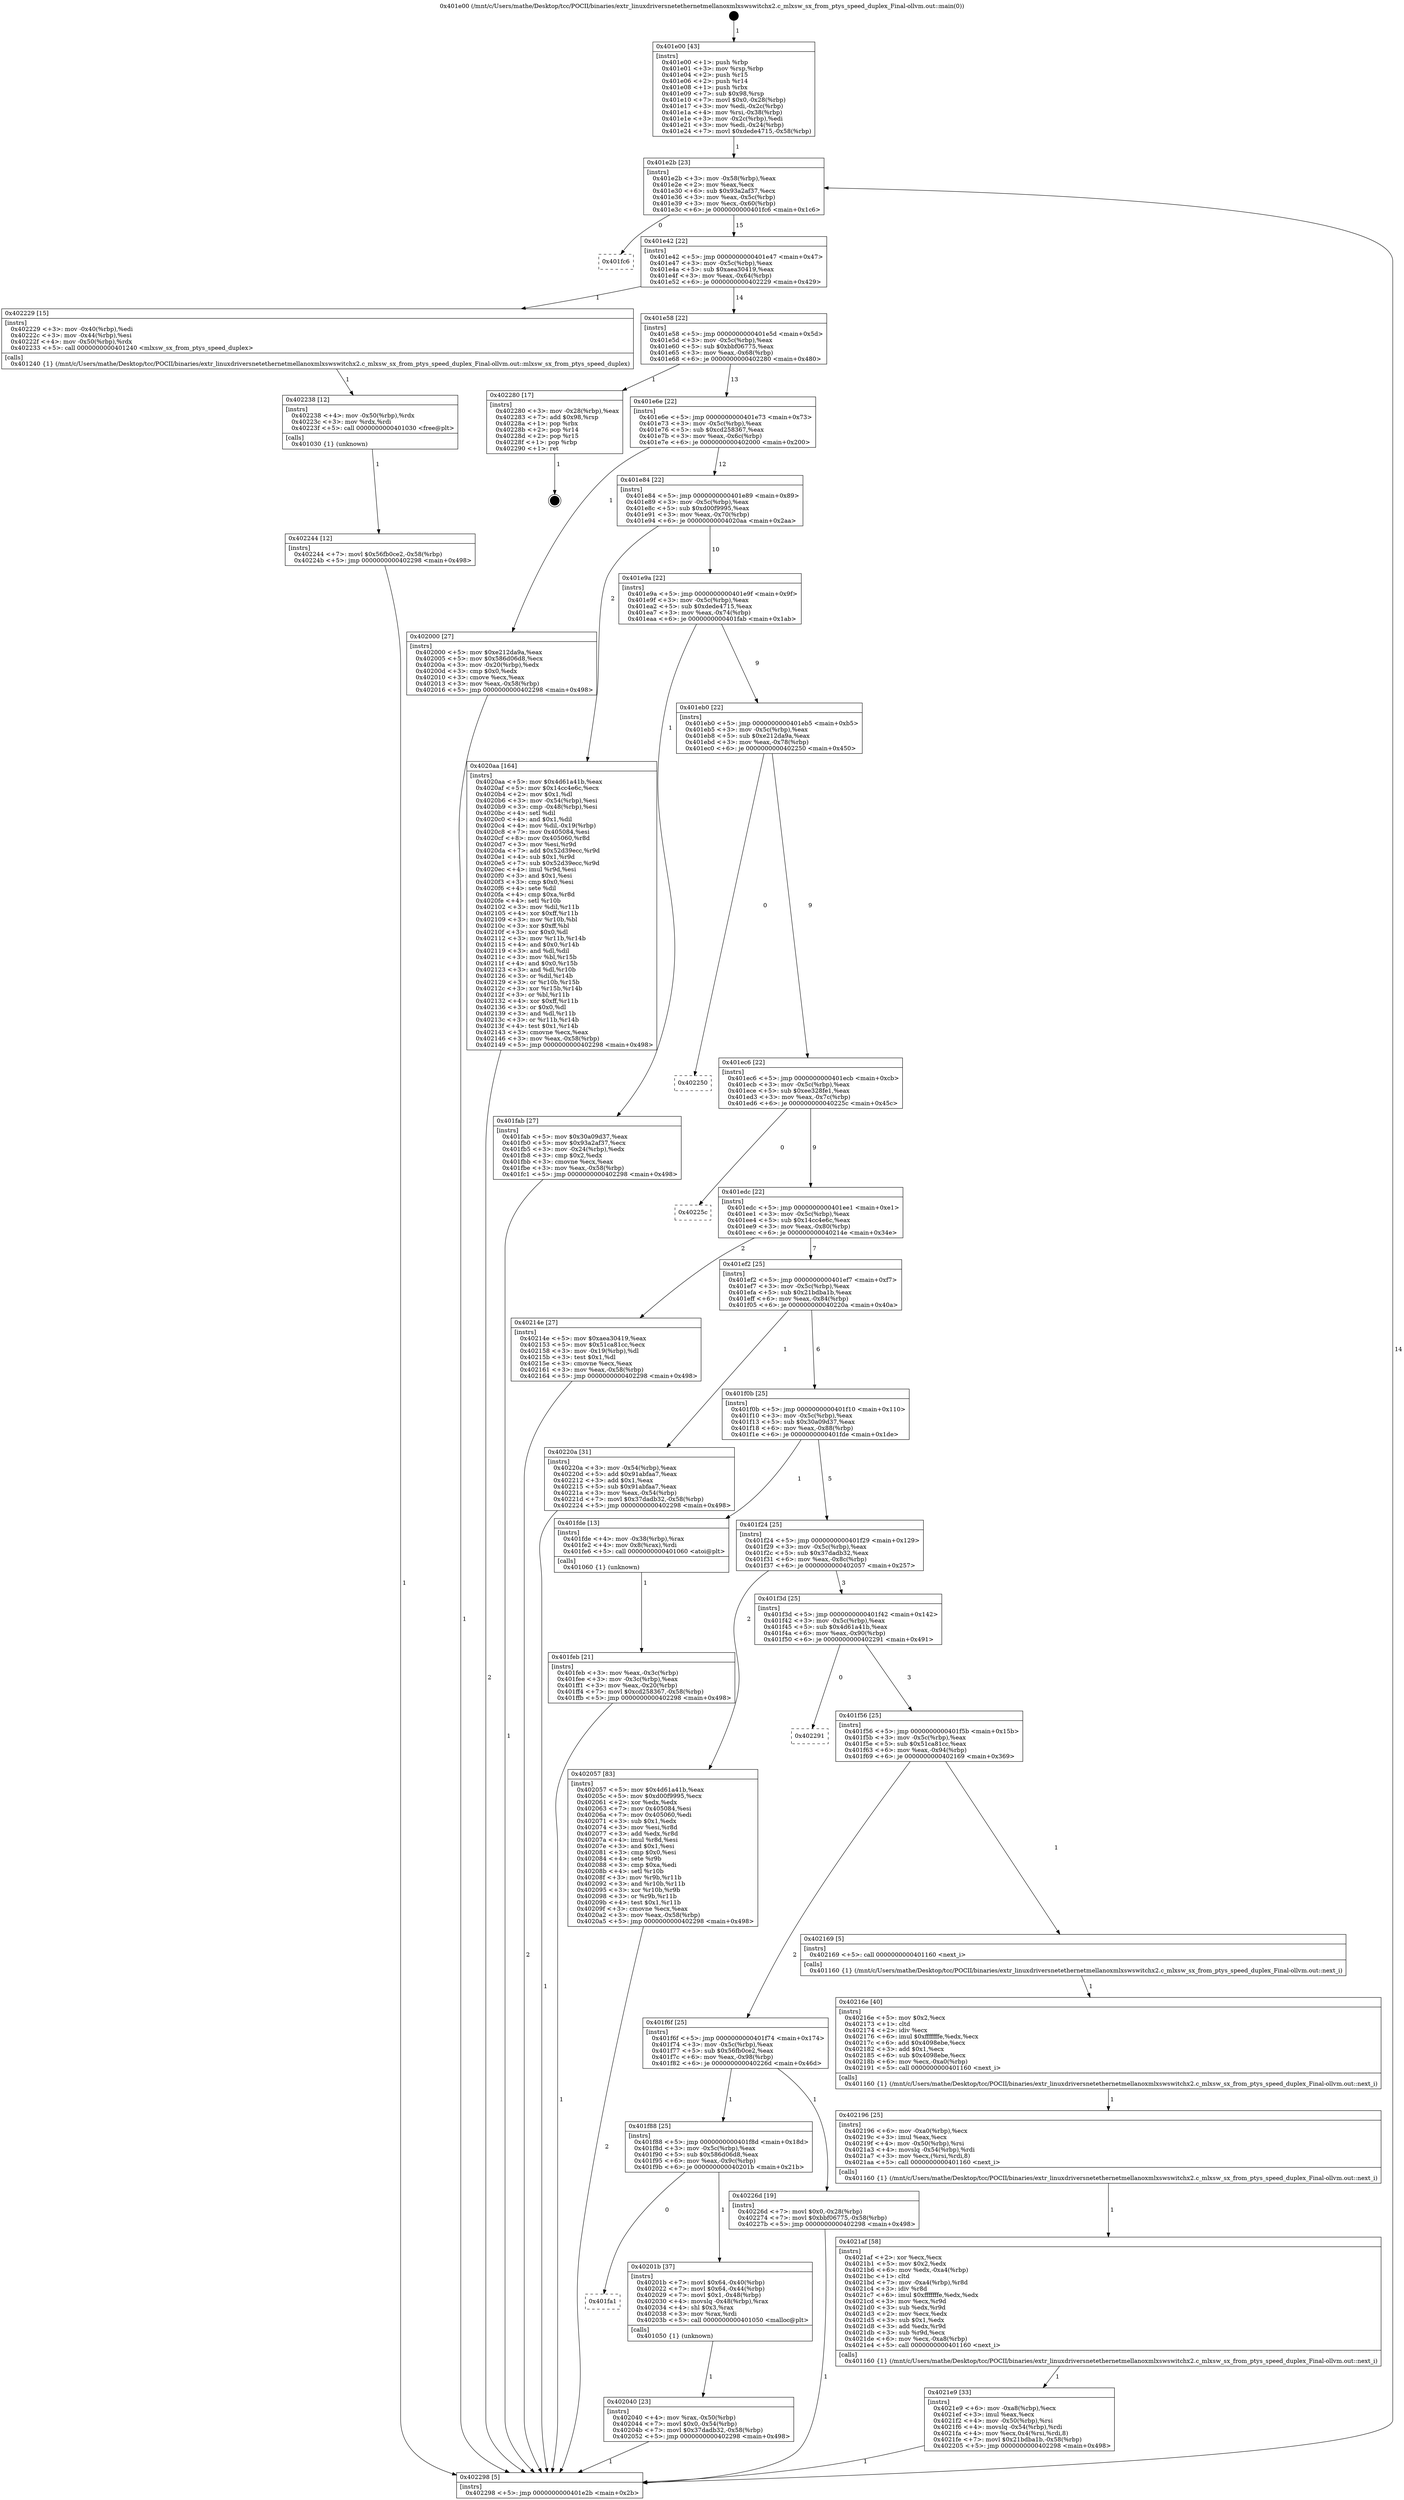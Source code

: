 digraph "0x401e00" {
  label = "0x401e00 (/mnt/c/Users/mathe/Desktop/tcc/POCII/binaries/extr_linuxdriversnetethernetmellanoxmlxswswitchx2.c_mlxsw_sx_from_ptys_speed_duplex_Final-ollvm.out::main(0))"
  labelloc = "t"
  node[shape=record]

  Entry [label="",width=0.3,height=0.3,shape=circle,fillcolor=black,style=filled]
  "0x401e2b" [label="{
     0x401e2b [23]\l
     | [instrs]\l
     &nbsp;&nbsp;0x401e2b \<+3\>: mov -0x58(%rbp),%eax\l
     &nbsp;&nbsp;0x401e2e \<+2\>: mov %eax,%ecx\l
     &nbsp;&nbsp;0x401e30 \<+6\>: sub $0x93a2af37,%ecx\l
     &nbsp;&nbsp;0x401e36 \<+3\>: mov %eax,-0x5c(%rbp)\l
     &nbsp;&nbsp;0x401e39 \<+3\>: mov %ecx,-0x60(%rbp)\l
     &nbsp;&nbsp;0x401e3c \<+6\>: je 0000000000401fc6 \<main+0x1c6\>\l
  }"]
  "0x401fc6" [label="{
     0x401fc6\l
  }", style=dashed]
  "0x401e42" [label="{
     0x401e42 [22]\l
     | [instrs]\l
     &nbsp;&nbsp;0x401e42 \<+5\>: jmp 0000000000401e47 \<main+0x47\>\l
     &nbsp;&nbsp;0x401e47 \<+3\>: mov -0x5c(%rbp),%eax\l
     &nbsp;&nbsp;0x401e4a \<+5\>: sub $0xaea30419,%eax\l
     &nbsp;&nbsp;0x401e4f \<+3\>: mov %eax,-0x64(%rbp)\l
     &nbsp;&nbsp;0x401e52 \<+6\>: je 0000000000402229 \<main+0x429\>\l
  }"]
  Exit [label="",width=0.3,height=0.3,shape=circle,fillcolor=black,style=filled,peripheries=2]
  "0x402229" [label="{
     0x402229 [15]\l
     | [instrs]\l
     &nbsp;&nbsp;0x402229 \<+3\>: mov -0x40(%rbp),%edi\l
     &nbsp;&nbsp;0x40222c \<+3\>: mov -0x44(%rbp),%esi\l
     &nbsp;&nbsp;0x40222f \<+4\>: mov -0x50(%rbp),%rdx\l
     &nbsp;&nbsp;0x402233 \<+5\>: call 0000000000401240 \<mlxsw_sx_from_ptys_speed_duplex\>\l
     | [calls]\l
     &nbsp;&nbsp;0x401240 \{1\} (/mnt/c/Users/mathe/Desktop/tcc/POCII/binaries/extr_linuxdriversnetethernetmellanoxmlxswswitchx2.c_mlxsw_sx_from_ptys_speed_duplex_Final-ollvm.out::mlxsw_sx_from_ptys_speed_duplex)\l
  }"]
  "0x401e58" [label="{
     0x401e58 [22]\l
     | [instrs]\l
     &nbsp;&nbsp;0x401e58 \<+5\>: jmp 0000000000401e5d \<main+0x5d\>\l
     &nbsp;&nbsp;0x401e5d \<+3\>: mov -0x5c(%rbp),%eax\l
     &nbsp;&nbsp;0x401e60 \<+5\>: sub $0xbbf06775,%eax\l
     &nbsp;&nbsp;0x401e65 \<+3\>: mov %eax,-0x68(%rbp)\l
     &nbsp;&nbsp;0x401e68 \<+6\>: je 0000000000402280 \<main+0x480\>\l
  }"]
  "0x402244" [label="{
     0x402244 [12]\l
     | [instrs]\l
     &nbsp;&nbsp;0x402244 \<+7\>: movl $0x56fb0ce2,-0x58(%rbp)\l
     &nbsp;&nbsp;0x40224b \<+5\>: jmp 0000000000402298 \<main+0x498\>\l
  }"]
  "0x402280" [label="{
     0x402280 [17]\l
     | [instrs]\l
     &nbsp;&nbsp;0x402280 \<+3\>: mov -0x28(%rbp),%eax\l
     &nbsp;&nbsp;0x402283 \<+7\>: add $0x98,%rsp\l
     &nbsp;&nbsp;0x40228a \<+1\>: pop %rbx\l
     &nbsp;&nbsp;0x40228b \<+2\>: pop %r14\l
     &nbsp;&nbsp;0x40228d \<+2\>: pop %r15\l
     &nbsp;&nbsp;0x40228f \<+1\>: pop %rbp\l
     &nbsp;&nbsp;0x402290 \<+1\>: ret\l
  }"]
  "0x401e6e" [label="{
     0x401e6e [22]\l
     | [instrs]\l
     &nbsp;&nbsp;0x401e6e \<+5\>: jmp 0000000000401e73 \<main+0x73\>\l
     &nbsp;&nbsp;0x401e73 \<+3\>: mov -0x5c(%rbp),%eax\l
     &nbsp;&nbsp;0x401e76 \<+5\>: sub $0xcd258367,%eax\l
     &nbsp;&nbsp;0x401e7b \<+3\>: mov %eax,-0x6c(%rbp)\l
     &nbsp;&nbsp;0x401e7e \<+6\>: je 0000000000402000 \<main+0x200\>\l
  }"]
  "0x402238" [label="{
     0x402238 [12]\l
     | [instrs]\l
     &nbsp;&nbsp;0x402238 \<+4\>: mov -0x50(%rbp),%rdx\l
     &nbsp;&nbsp;0x40223c \<+3\>: mov %rdx,%rdi\l
     &nbsp;&nbsp;0x40223f \<+5\>: call 0000000000401030 \<free@plt\>\l
     | [calls]\l
     &nbsp;&nbsp;0x401030 \{1\} (unknown)\l
  }"]
  "0x402000" [label="{
     0x402000 [27]\l
     | [instrs]\l
     &nbsp;&nbsp;0x402000 \<+5\>: mov $0xe212da9a,%eax\l
     &nbsp;&nbsp;0x402005 \<+5\>: mov $0x586d06d8,%ecx\l
     &nbsp;&nbsp;0x40200a \<+3\>: mov -0x20(%rbp),%edx\l
     &nbsp;&nbsp;0x40200d \<+3\>: cmp $0x0,%edx\l
     &nbsp;&nbsp;0x402010 \<+3\>: cmove %ecx,%eax\l
     &nbsp;&nbsp;0x402013 \<+3\>: mov %eax,-0x58(%rbp)\l
     &nbsp;&nbsp;0x402016 \<+5\>: jmp 0000000000402298 \<main+0x498\>\l
  }"]
  "0x401e84" [label="{
     0x401e84 [22]\l
     | [instrs]\l
     &nbsp;&nbsp;0x401e84 \<+5\>: jmp 0000000000401e89 \<main+0x89\>\l
     &nbsp;&nbsp;0x401e89 \<+3\>: mov -0x5c(%rbp),%eax\l
     &nbsp;&nbsp;0x401e8c \<+5\>: sub $0xd00f9995,%eax\l
     &nbsp;&nbsp;0x401e91 \<+3\>: mov %eax,-0x70(%rbp)\l
     &nbsp;&nbsp;0x401e94 \<+6\>: je 00000000004020aa \<main+0x2aa\>\l
  }"]
  "0x4021e9" [label="{
     0x4021e9 [33]\l
     | [instrs]\l
     &nbsp;&nbsp;0x4021e9 \<+6\>: mov -0xa8(%rbp),%ecx\l
     &nbsp;&nbsp;0x4021ef \<+3\>: imul %eax,%ecx\l
     &nbsp;&nbsp;0x4021f2 \<+4\>: mov -0x50(%rbp),%rsi\l
     &nbsp;&nbsp;0x4021f6 \<+4\>: movslq -0x54(%rbp),%rdi\l
     &nbsp;&nbsp;0x4021fa \<+4\>: mov %ecx,0x4(%rsi,%rdi,8)\l
     &nbsp;&nbsp;0x4021fe \<+7\>: movl $0x21bdba1b,-0x58(%rbp)\l
     &nbsp;&nbsp;0x402205 \<+5\>: jmp 0000000000402298 \<main+0x498\>\l
  }"]
  "0x4020aa" [label="{
     0x4020aa [164]\l
     | [instrs]\l
     &nbsp;&nbsp;0x4020aa \<+5\>: mov $0x4d61a41b,%eax\l
     &nbsp;&nbsp;0x4020af \<+5\>: mov $0x14cc4e6c,%ecx\l
     &nbsp;&nbsp;0x4020b4 \<+2\>: mov $0x1,%dl\l
     &nbsp;&nbsp;0x4020b6 \<+3\>: mov -0x54(%rbp),%esi\l
     &nbsp;&nbsp;0x4020b9 \<+3\>: cmp -0x48(%rbp),%esi\l
     &nbsp;&nbsp;0x4020bc \<+4\>: setl %dil\l
     &nbsp;&nbsp;0x4020c0 \<+4\>: and $0x1,%dil\l
     &nbsp;&nbsp;0x4020c4 \<+4\>: mov %dil,-0x19(%rbp)\l
     &nbsp;&nbsp;0x4020c8 \<+7\>: mov 0x405084,%esi\l
     &nbsp;&nbsp;0x4020cf \<+8\>: mov 0x405060,%r8d\l
     &nbsp;&nbsp;0x4020d7 \<+3\>: mov %esi,%r9d\l
     &nbsp;&nbsp;0x4020da \<+7\>: add $0x52d39ecc,%r9d\l
     &nbsp;&nbsp;0x4020e1 \<+4\>: sub $0x1,%r9d\l
     &nbsp;&nbsp;0x4020e5 \<+7\>: sub $0x52d39ecc,%r9d\l
     &nbsp;&nbsp;0x4020ec \<+4\>: imul %r9d,%esi\l
     &nbsp;&nbsp;0x4020f0 \<+3\>: and $0x1,%esi\l
     &nbsp;&nbsp;0x4020f3 \<+3\>: cmp $0x0,%esi\l
     &nbsp;&nbsp;0x4020f6 \<+4\>: sete %dil\l
     &nbsp;&nbsp;0x4020fa \<+4\>: cmp $0xa,%r8d\l
     &nbsp;&nbsp;0x4020fe \<+4\>: setl %r10b\l
     &nbsp;&nbsp;0x402102 \<+3\>: mov %dil,%r11b\l
     &nbsp;&nbsp;0x402105 \<+4\>: xor $0xff,%r11b\l
     &nbsp;&nbsp;0x402109 \<+3\>: mov %r10b,%bl\l
     &nbsp;&nbsp;0x40210c \<+3\>: xor $0xff,%bl\l
     &nbsp;&nbsp;0x40210f \<+3\>: xor $0x0,%dl\l
     &nbsp;&nbsp;0x402112 \<+3\>: mov %r11b,%r14b\l
     &nbsp;&nbsp;0x402115 \<+4\>: and $0x0,%r14b\l
     &nbsp;&nbsp;0x402119 \<+3\>: and %dl,%dil\l
     &nbsp;&nbsp;0x40211c \<+3\>: mov %bl,%r15b\l
     &nbsp;&nbsp;0x40211f \<+4\>: and $0x0,%r15b\l
     &nbsp;&nbsp;0x402123 \<+3\>: and %dl,%r10b\l
     &nbsp;&nbsp;0x402126 \<+3\>: or %dil,%r14b\l
     &nbsp;&nbsp;0x402129 \<+3\>: or %r10b,%r15b\l
     &nbsp;&nbsp;0x40212c \<+3\>: xor %r15b,%r14b\l
     &nbsp;&nbsp;0x40212f \<+3\>: or %bl,%r11b\l
     &nbsp;&nbsp;0x402132 \<+4\>: xor $0xff,%r11b\l
     &nbsp;&nbsp;0x402136 \<+3\>: or $0x0,%dl\l
     &nbsp;&nbsp;0x402139 \<+3\>: and %dl,%r11b\l
     &nbsp;&nbsp;0x40213c \<+3\>: or %r11b,%r14b\l
     &nbsp;&nbsp;0x40213f \<+4\>: test $0x1,%r14b\l
     &nbsp;&nbsp;0x402143 \<+3\>: cmovne %ecx,%eax\l
     &nbsp;&nbsp;0x402146 \<+3\>: mov %eax,-0x58(%rbp)\l
     &nbsp;&nbsp;0x402149 \<+5\>: jmp 0000000000402298 \<main+0x498\>\l
  }"]
  "0x401e9a" [label="{
     0x401e9a [22]\l
     | [instrs]\l
     &nbsp;&nbsp;0x401e9a \<+5\>: jmp 0000000000401e9f \<main+0x9f\>\l
     &nbsp;&nbsp;0x401e9f \<+3\>: mov -0x5c(%rbp),%eax\l
     &nbsp;&nbsp;0x401ea2 \<+5\>: sub $0xdede4715,%eax\l
     &nbsp;&nbsp;0x401ea7 \<+3\>: mov %eax,-0x74(%rbp)\l
     &nbsp;&nbsp;0x401eaa \<+6\>: je 0000000000401fab \<main+0x1ab\>\l
  }"]
  "0x4021af" [label="{
     0x4021af [58]\l
     | [instrs]\l
     &nbsp;&nbsp;0x4021af \<+2\>: xor %ecx,%ecx\l
     &nbsp;&nbsp;0x4021b1 \<+5\>: mov $0x2,%edx\l
     &nbsp;&nbsp;0x4021b6 \<+6\>: mov %edx,-0xa4(%rbp)\l
     &nbsp;&nbsp;0x4021bc \<+1\>: cltd\l
     &nbsp;&nbsp;0x4021bd \<+7\>: mov -0xa4(%rbp),%r8d\l
     &nbsp;&nbsp;0x4021c4 \<+3\>: idiv %r8d\l
     &nbsp;&nbsp;0x4021c7 \<+6\>: imul $0xfffffffe,%edx,%edx\l
     &nbsp;&nbsp;0x4021cd \<+3\>: mov %ecx,%r9d\l
     &nbsp;&nbsp;0x4021d0 \<+3\>: sub %edx,%r9d\l
     &nbsp;&nbsp;0x4021d3 \<+2\>: mov %ecx,%edx\l
     &nbsp;&nbsp;0x4021d5 \<+3\>: sub $0x1,%edx\l
     &nbsp;&nbsp;0x4021d8 \<+3\>: add %edx,%r9d\l
     &nbsp;&nbsp;0x4021db \<+3\>: sub %r9d,%ecx\l
     &nbsp;&nbsp;0x4021de \<+6\>: mov %ecx,-0xa8(%rbp)\l
     &nbsp;&nbsp;0x4021e4 \<+5\>: call 0000000000401160 \<next_i\>\l
     | [calls]\l
     &nbsp;&nbsp;0x401160 \{1\} (/mnt/c/Users/mathe/Desktop/tcc/POCII/binaries/extr_linuxdriversnetethernetmellanoxmlxswswitchx2.c_mlxsw_sx_from_ptys_speed_duplex_Final-ollvm.out::next_i)\l
  }"]
  "0x401fab" [label="{
     0x401fab [27]\l
     | [instrs]\l
     &nbsp;&nbsp;0x401fab \<+5\>: mov $0x30a09d37,%eax\l
     &nbsp;&nbsp;0x401fb0 \<+5\>: mov $0x93a2af37,%ecx\l
     &nbsp;&nbsp;0x401fb5 \<+3\>: mov -0x24(%rbp),%edx\l
     &nbsp;&nbsp;0x401fb8 \<+3\>: cmp $0x2,%edx\l
     &nbsp;&nbsp;0x401fbb \<+3\>: cmovne %ecx,%eax\l
     &nbsp;&nbsp;0x401fbe \<+3\>: mov %eax,-0x58(%rbp)\l
     &nbsp;&nbsp;0x401fc1 \<+5\>: jmp 0000000000402298 \<main+0x498\>\l
  }"]
  "0x401eb0" [label="{
     0x401eb0 [22]\l
     | [instrs]\l
     &nbsp;&nbsp;0x401eb0 \<+5\>: jmp 0000000000401eb5 \<main+0xb5\>\l
     &nbsp;&nbsp;0x401eb5 \<+3\>: mov -0x5c(%rbp),%eax\l
     &nbsp;&nbsp;0x401eb8 \<+5\>: sub $0xe212da9a,%eax\l
     &nbsp;&nbsp;0x401ebd \<+3\>: mov %eax,-0x78(%rbp)\l
     &nbsp;&nbsp;0x401ec0 \<+6\>: je 0000000000402250 \<main+0x450\>\l
  }"]
  "0x402298" [label="{
     0x402298 [5]\l
     | [instrs]\l
     &nbsp;&nbsp;0x402298 \<+5\>: jmp 0000000000401e2b \<main+0x2b\>\l
  }"]
  "0x401e00" [label="{
     0x401e00 [43]\l
     | [instrs]\l
     &nbsp;&nbsp;0x401e00 \<+1\>: push %rbp\l
     &nbsp;&nbsp;0x401e01 \<+3\>: mov %rsp,%rbp\l
     &nbsp;&nbsp;0x401e04 \<+2\>: push %r15\l
     &nbsp;&nbsp;0x401e06 \<+2\>: push %r14\l
     &nbsp;&nbsp;0x401e08 \<+1\>: push %rbx\l
     &nbsp;&nbsp;0x401e09 \<+7\>: sub $0x98,%rsp\l
     &nbsp;&nbsp;0x401e10 \<+7\>: movl $0x0,-0x28(%rbp)\l
     &nbsp;&nbsp;0x401e17 \<+3\>: mov %edi,-0x2c(%rbp)\l
     &nbsp;&nbsp;0x401e1a \<+4\>: mov %rsi,-0x38(%rbp)\l
     &nbsp;&nbsp;0x401e1e \<+3\>: mov -0x2c(%rbp),%edi\l
     &nbsp;&nbsp;0x401e21 \<+3\>: mov %edi,-0x24(%rbp)\l
     &nbsp;&nbsp;0x401e24 \<+7\>: movl $0xdede4715,-0x58(%rbp)\l
  }"]
  "0x402196" [label="{
     0x402196 [25]\l
     | [instrs]\l
     &nbsp;&nbsp;0x402196 \<+6\>: mov -0xa0(%rbp),%ecx\l
     &nbsp;&nbsp;0x40219c \<+3\>: imul %eax,%ecx\l
     &nbsp;&nbsp;0x40219f \<+4\>: mov -0x50(%rbp),%rsi\l
     &nbsp;&nbsp;0x4021a3 \<+4\>: movslq -0x54(%rbp),%rdi\l
     &nbsp;&nbsp;0x4021a7 \<+3\>: mov %ecx,(%rsi,%rdi,8)\l
     &nbsp;&nbsp;0x4021aa \<+5\>: call 0000000000401160 \<next_i\>\l
     | [calls]\l
     &nbsp;&nbsp;0x401160 \{1\} (/mnt/c/Users/mathe/Desktop/tcc/POCII/binaries/extr_linuxdriversnetethernetmellanoxmlxswswitchx2.c_mlxsw_sx_from_ptys_speed_duplex_Final-ollvm.out::next_i)\l
  }"]
  "0x402250" [label="{
     0x402250\l
  }", style=dashed]
  "0x401ec6" [label="{
     0x401ec6 [22]\l
     | [instrs]\l
     &nbsp;&nbsp;0x401ec6 \<+5\>: jmp 0000000000401ecb \<main+0xcb\>\l
     &nbsp;&nbsp;0x401ecb \<+3\>: mov -0x5c(%rbp),%eax\l
     &nbsp;&nbsp;0x401ece \<+5\>: sub $0xee328fe1,%eax\l
     &nbsp;&nbsp;0x401ed3 \<+3\>: mov %eax,-0x7c(%rbp)\l
     &nbsp;&nbsp;0x401ed6 \<+6\>: je 000000000040225c \<main+0x45c\>\l
  }"]
  "0x40216e" [label="{
     0x40216e [40]\l
     | [instrs]\l
     &nbsp;&nbsp;0x40216e \<+5\>: mov $0x2,%ecx\l
     &nbsp;&nbsp;0x402173 \<+1\>: cltd\l
     &nbsp;&nbsp;0x402174 \<+2\>: idiv %ecx\l
     &nbsp;&nbsp;0x402176 \<+6\>: imul $0xfffffffe,%edx,%ecx\l
     &nbsp;&nbsp;0x40217c \<+6\>: add $0x4098ebe,%ecx\l
     &nbsp;&nbsp;0x402182 \<+3\>: add $0x1,%ecx\l
     &nbsp;&nbsp;0x402185 \<+6\>: sub $0x4098ebe,%ecx\l
     &nbsp;&nbsp;0x40218b \<+6\>: mov %ecx,-0xa0(%rbp)\l
     &nbsp;&nbsp;0x402191 \<+5\>: call 0000000000401160 \<next_i\>\l
     | [calls]\l
     &nbsp;&nbsp;0x401160 \{1\} (/mnt/c/Users/mathe/Desktop/tcc/POCII/binaries/extr_linuxdriversnetethernetmellanoxmlxswswitchx2.c_mlxsw_sx_from_ptys_speed_duplex_Final-ollvm.out::next_i)\l
  }"]
  "0x40225c" [label="{
     0x40225c\l
  }", style=dashed]
  "0x401edc" [label="{
     0x401edc [22]\l
     | [instrs]\l
     &nbsp;&nbsp;0x401edc \<+5\>: jmp 0000000000401ee1 \<main+0xe1\>\l
     &nbsp;&nbsp;0x401ee1 \<+3\>: mov -0x5c(%rbp),%eax\l
     &nbsp;&nbsp;0x401ee4 \<+5\>: sub $0x14cc4e6c,%eax\l
     &nbsp;&nbsp;0x401ee9 \<+3\>: mov %eax,-0x80(%rbp)\l
     &nbsp;&nbsp;0x401eec \<+6\>: je 000000000040214e \<main+0x34e\>\l
  }"]
  "0x402040" [label="{
     0x402040 [23]\l
     | [instrs]\l
     &nbsp;&nbsp;0x402040 \<+4\>: mov %rax,-0x50(%rbp)\l
     &nbsp;&nbsp;0x402044 \<+7\>: movl $0x0,-0x54(%rbp)\l
     &nbsp;&nbsp;0x40204b \<+7\>: movl $0x37dadb32,-0x58(%rbp)\l
     &nbsp;&nbsp;0x402052 \<+5\>: jmp 0000000000402298 \<main+0x498\>\l
  }"]
  "0x40214e" [label="{
     0x40214e [27]\l
     | [instrs]\l
     &nbsp;&nbsp;0x40214e \<+5\>: mov $0xaea30419,%eax\l
     &nbsp;&nbsp;0x402153 \<+5\>: mov $0x51ca81cc,%ecx\l
     &nbsp;&nbsp;0x402158 \<+3\>: mov -0x19(%rbp),%dl\l
     &nbsp;&nbsp;0x40215b \<+3\>: test $0x1,%dl\l
     &nbsp;&nbsp;0x40215e \<+3\>: cmovne %ecx,%eax\l
     &nbsp;&nbsp;0x402161 \<+3\>: mov %eax,-0x58(%rbp)\l
     &nbsp;&nbsp;0x402164 \<+5\>: jmp 0000000000402298 \<main+0x498\>\l
  }"]
  "0x401ef2" [label="{
     0x401ef2 [25]\l
     | [instrs]\l
     &nbsp;&nbsp;0x401ef2 \<+5\>: jmp 0000000000401ef7 \<main+0xf7\>\l
     &nbsp;&nbsp;0x401ef7 \<+3\>: mov -0x5c(%rbp),%eax\l
     &nbsp;&nbsp;0x401efa \<+5\>: sub $0x21bdba1b,%eax\l
     &nbsp;&nbsp;0x401eff \<+6\>: mov %eax,-0x84(%rbp)\l
     &nbsp;&nbsp;0x401f05 \<+6\>: je 000000000040220a \<main+0x40a\>\l
  }"]
  "0x401fa1" [label="{
     0x401fa1\l
  }", style=dashed]
  "0x40220a" [label="{
     0x40220a [31]\l
     | [instrs]\l
     &nbsp;&nbsp;0x40220a \<+3\>: mov -0x54(%rbp),%eax\l
     &nbsp;&nbsp;0x40220d \<+5\>: add $0x91abfaa7,%eax\l
     &nbsp;&nbsp;0x402212 \<+3\>: add $0x1,%eax\l
     &nbsp;&nbsp;0x402215 \<+5\>: sub $0x91abfaa7,%eax\l
     &nbsp;&nbsp;0x40221a \<+3\>: mov %eax,-0x54(%rbp)\l
     &nbsp;&nbsp;0x40221d \<+7\>: movl $0x37dadb32,-0x58(%rbp)\l
     &nbsp;&nbsp;0x402224 \<+5\>: jmp 0000000000402298 \<main+0x498\>\l
  }"]
  "0x401f0b" [label="{
     0x401f0b [25]\l
     | [instrs]\l
     &nbsp;&nbsp;0x401f0b \<+5\>: jmp 0000000000401f10 \<main+0x110\>\l
     &nbsp;&nbsp;0x401f10 \<+3\>: mov -0x5c(%rbp),%eax\l
     &nbsp;&nbsp;0x401f13 \<+5\>: sub $0x30a09d37,%eax\l
     &nbsp;&nbsp;0x401f18 \<+6\>: mov %eax,-0x88(%rbp)\l
     &nbsp;&nbsp;0x401f1e \<+6\>: je 0000000000401fde \<main+0x1de\>\l
  }"]
  "0x40201b" [label="{
     0x40201b [37]\l
     | [instrs]\l
     &nbsp;&nbsp;0x40201b \<+7\>: movl $0x64,-0x40(%rbp)\l
     &nbsp;&nbsp;0x402022 \<+7\>: movl $0x64,-0x44(%rbp)\l
     &nbsp;&nbsp;0x402029 \<+7\>: movl $0x1,-0x48(%rbp)\l
     &nbsp;&nbsp;0x402030 \<+4\>: movslq -0x48(%rbp),%rax\l
     &nbsp;&nbsp;0x402034 \<+4\>: shl $0x3,%rax\l
     &nbsp;&nbsp;0x402038 \<+3\>: mov %rax,%rdi\l
     &nbsp;&nbsp;0x40203b \<+5\>: call 0000000000401050 \<malloc@plt\>\l
     | [calls]\l
     &nbsp;&nbsp;0x401050 \{1\} (unknown)\l
  }"]
  "0x401fde" [label="{
     0x401fde [13]\l
     | [instrs]\l
     &nbsp;&nbsp;0x401fde \<+4\>: mov -0x38(%rbp),%rax\l
     &nbsp;&nbsp;0x401fe2 \<+4\>: mov 0x8(%rax),%rdi\l
     &nbsp;&nbsp;0x401fe6 \<+5\>: call 0000000000401060 \<atoi@plt\>\l
     | [calls]\l
     &nbsp;&nbsp;0x401060 \{1\} (unknown)\l
  }"]
  "0x401f24" [label="{
     0x401f24 [25]\l
     | [instrs]\l
     &nbsp;&nbsp;0x401f24 \<+5\>: jmp 0000000000401f29 \<main+0x129\>\l
     &nbsp;&nbsp;0x401f29 \<+3\>: mov -0x5c(%rbp),%eax\l
     &nbsp;&nbsp;0x401f2c \<+5\>: sub $0x37dadb32,%eax\l
     &nbsp;&nbsp;0x401f31 \<+6\>: mov %eax,-0x8c(%rbp)\l
     &nbsp;&nbsp;0x401f37 \<+6\>: je 0000000000402057 \<main+0x257\>\l
  }"]
  "0x401feb" [label="{
     0x401feb [21]\l
     | [instrs]\l
     &nbsp;&nbsp;0x401feb \<+3\>: mov %eax,-0x3c(%rbp)\l
     &nbsp;&nbsp;0x401fee \<+3\>: mov -0x3c(%rbp),%eax\l
     &nbsp;&nbsp;0x401ff1 \<+3\>: mov %eax,-0x20(%rbp)\l
     &nbsp;&nbsp;0x401ff4 \<+7\>: movl $0xcd258367,-0x58(%rbp)\l
     &nbsp;&nbsp;0x401ffb \<+5\>: jmp 0000000000402298 \<main+0x498\>\l
  }"]
  "0x401f88" [label="{
     0x401f88 [25]\l
     | [instrs]\l
     &nbsp;&nbsp;0x401f88 \<+5\>: jmp 0000000000401f8d \<main+0x18d\>\l
     &nbsp;&nbsp;0x401f8d \<+3\>: mov -0x5c(%rbp),%eax\l
     &nbsp;&nbsp;0x401f90 \<+5\>: sub $0x586d06d8,%eax\l
     &nbsp;&nbsp;0x401f95 \<+6\>: mov %eax,-0x9c(%rbp)\l
     &nbsp;&nbsp;0x401f9b \<+6\>: je 000000000040201b \<main+0x21b\>\l
  }"]
  "0x402057" [label="{
     0x402057 [83]\l
     | [instrs]\l
     &nbsp;&nbsp;0x402057 \<+5\>: mov $0x4d61a41b,%eax\l
     &nbsp;&nbsp;0x40205c \<+5\>: mov $0xd00f9995,%ecx\l
     &nbsp;&nbsp;0x402061 \<+2\>: xor %edx,%edx\l
     &nbsp;&nbsp;0x402063 \<+7\>: mov 0x405084,%esi\l
     &nbsp;&nbsp;0x40206a \<+7\>: mov 0x405060,%edi\l
     &nbsp;&nbsp;0x402071 \<+3\>: sub $0x1,%edx\l
     &nbsp;&nbsp;0x402074 \<+3\>: mov %esi,%r8d\l
     &nbsp;&nbsp;0x402077 \<+3\>: add %edx,%r8d\l
     &nbsp;&nbsp;0x40207a \<+4\>: imul %r8d,%esi\l
     &nbsp;&nbsp;0x40207e \<+3\>: and $0x1,%esi\l
     &nbsp;&nbsp;0x402081 \<+3\>: cmp $0x0,%esi\l
     &nbsp;&nbsp;0x402084 \<+4\>: sete %r9b\l
     &nbsp;&nbsp;0x402088 \<+3\>: cmp $0xa,%edi\l
     &nbsp;&nbsp;0x40208b \<+4\>: setl %r10b\l
     &nbsp;&nbsp;0x40208f \<+3\>: mov %r9b,%r11b\l
     &nbsp;&nbsp;0x402092 \<+3\>: and %r10b,%r11b\l
     &nbsp;&nbsp;0x402095 \<+3\>: xor %r10b,%r9b\l
     &nbsp;&nbsp;0x402098 \<+3\>: or %r9b,%r11b\l
     &nbsp;&nbsp;0x40209b \<+4\>: test $0x1,%r11b\l
     &nbsp;&nbsp;0x40209f \<+3\>: cmovne %ecx,%eax\l
     &nbsp;&nbsp;0x4020a2 \<+3\>: mov %eax,-0x58(%rbp)\l
     &nbsp;&nbsp;0x4020a5 \<+5\>: jmp 0000000000402298 \<main+0x498\>\l
  }"]
  "0x401f3d" [label="{
     0x401f3d [25]\l
     | [instrs]\l
     &nbsp;&nbsp;0x401f3d \<+5\>: jmp 0000000000401f42 \<main+0x142\>\l
     &nbsp;&nbsp;0x401f42 \<+3\>: mov -0x5c(%rbp),%eax\l
     &nbsp;&nbsp;0x401f45 \<+5\>: sub $0x4d61a41b,%eax\l
     &nbsp;&nbsp;0x401f4a \<+6\>: mov %eax,-0x90(%rbp)\l
     &nbsp;&nbsp;0x401f50 \<+6\>: je 0000000000402291 \<main+0x491\>\l
  }"]
  "0x40226d" [label="{
     0x40226d [19]\l
     | [instrs]\l
     &nbsp;&nbsp;0x40226d \<+7\>: movl $0x0,-0x28(%rbp)\l
     &nbsp;&nbsp;0x402274 \<+7\>: movl $0xbbf06775,-0x58(%rbp)\l
     &nbsp;&nbsp;0x40227b \<+5\>: jmp 0000000000402298 \<main+0x498\>\l
  }"]
  "0x402291" [label="{
     0x402291\l
  }", style=dashed]
  "0x401f56" [label="{
     0x401f56 [25]\l
     | [instrs]\l
     &nbsp;&nbsp;0x401f56 \<+5\>: jmp 0000000000401f5b \<main+0x15b\>\l
     &nbsp;&nbsp;0x401f5b \<+3\>: mov -0x5c(%rbp),%eax\l
     &nbsp;&nbsp;0x401f5e \<+5\>: sub $0x51ca81cc,%eax\l
     &nbsp;&nbsp;0x401f63 \<+6\>: mov %eax,-0x94(%rbp)\l
     &nbsp;&nbsp;0x401f69 \<+6\>: je 0000000000402169 \<main+0x369\>\l
  }"]
  "0x401f6f" [label="{
     0x401f6f [25]\l
     | [instrs]\l
     &nbsp;&nbsp;0x401f6f \<+5\>: jmp 0000000000401f74 \<main+0x174\>\l
     &nbsp;&nbsp;0x401f74 \<+3\>: mov -0x5c(%rbp),%eax\l
     &nbsp;&nbsp;0x401f77 \<+5\>: sub $0x56fb0ce2,%eax\l
     &nbsp;&nbsp;0x401f7c \<+6\>: mov %eax,-0x98(%rbp)\l
     &nbsp;&nbsp;0x401f82 \<+6\>: je 000000000040226d \<main+0x46d\>\l
  }"]
  "0x402169" [label="{
     0x402169 [5]\l
     | [instrs]\l
     &nbsp;&nbsp;0x402169 \<+5\>: call 0000000000401160 \<next_i\>\l
     | [calls]\l
     &nbsp;&nbsp;0x401160 \{1\} (/mnt/c/Users/mathe/Desktop/tcc/POCII/binaries/extr_linuxdriversnetethernetmellanoxmlxswswitchx2.c_mlxsw_sx_from_ptys_speed_duplex_Final-ollvm.out::next_i)\l
  }"]
  Entry -> "0x401e00" [label=" 1"]
  "0x401e2b" -> "0x401fc6" [label=" 0"]
  "0x401e2b" -> "0x401e42" [label=" 15"]
  "0x402280" -> Exit [label=" 1"]
  "0x401e42" -> "0x402229" [label=" 1"]
  "0x401e42" -> "0x401e58" [label=" 14"]
  "0x40226d" -> "0x402298" [label=" 1"]
  "0x401e58" -> "0x402280" [label=" 1"]
  "0x401e58" -> "0x401e6e" [label=" 13"]
  "0x402244" -> "0x402298" [label=" 1"]
  "0x401e6e" -> "0x402000" [label=" 1"]
  "0x401e6e" -> "0x401e84" [label=" 12"]
  "0x402238" -> "0x402244" [label=" 1"]
  "0x401e84" -> "0x4020aa" [label=" 2"]
  "0x401e84" -> "0x401e9a" [label=" 10"]
  "0x402229" -> "0x402238" [label=" 1"]
  "0x401e9a" -> "0x401fab" [label=" 1"]
  "0x401e9a" -> "0x401eb0" [label=" 9"]
  "0x401fab" -> "0x402298" [label=" 1"]
  "0x401e00" -> "0x401e2b" [label=" 1"]
  "0x402298" -> "0x401e2b" [label=" 14"]
  "0x40220a" -> "0x402298" [label=" 1"]
  "0x401eb0" -> "0x402250" [label=" 0"]
  "0x401eb0" -> "0x401ec6" [label=" 9"]
  "0x4021e9" -> "0x402298" [label=" 1"]
  "0x401ec6" -> "0x40225c" [label=" 0"]
  "0x401ec6" -> "0x401edc" [label=" 9"]
  "0x4021af" -> "0x4021e9" [label=" 1"]
  "0x401edc" -> "0x40214e" [label=" 2"]
  "0x401edc" -> "0x401ef2" [label=" 7"]
  "0x402196" -> "0x4021af" [label=" 1"]
  "0x401ef2" -> "0x40220a" [label=" 1"]
  "0x401ef2" -> "0x401f0b" [label=" 6"]
  "0x40216e" -> "0x402196" [label=" 1"]
  "0x401f0b" -> "0x401fde" [label=" 1"]
  "0x401f0b" -> "0x401f24" [label=" 5"]
  "0x401fde" -> "0x401feb" [label=" 1"]
  "0x401feb" -> "0x402298" [label=" 1"]
  "0x402000" -> "0x402298" [label=" 1"]
  "0x402169" -> "0x40216e" [label=" 1"]
  "0x401f24" -> "0x402057" [label=" 2"]
  "0x401f24" -> "0x401f3d" [label=" 3"]
  "0x4020aa" -> "0x402298" [label=" 2"]
  "0x401f3d" -> "0x402291" [label=" 0"]
  "0x401f3d" -> "0x401f56" [label=" 3"]
  "0x402057" -> "0x402298" [label=" 2"]
  "0x401f56" -> "0x402169" [label=" 1"]
  "0x401f56" -> "0x401f6f" [label=" 2"]
  "0x402040" -> "0x402298" [label=" 1"]
  "0x401f6f" -> "0x40226d" [label=" 1"]
  "0x401f6f" -> "0x401f88" [label=" 1"]
  "0x40214e" -> "0x402298" [label=" 2"]
  "0x401f88" -> "0x40201b" [label=" 1"]
  "0x401f88" -> "0x401fa1" [label=" 0"]
  "0x40201b" -> "0x402040" [label=" 1"]
}

